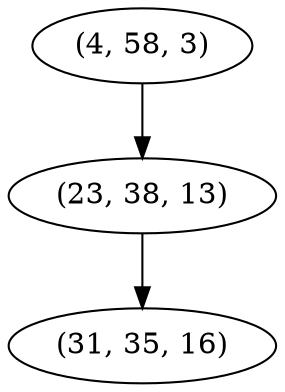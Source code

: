 digraph tree {
    "(4, 58, 3)";
    "(23, 38, 13)";
    "(31, 35, 16)";
    "(4, 58, 3)" -> "(23, 38, 13)";
    "(23, 38, 13)" -> "(31, 35, 16)";
}
